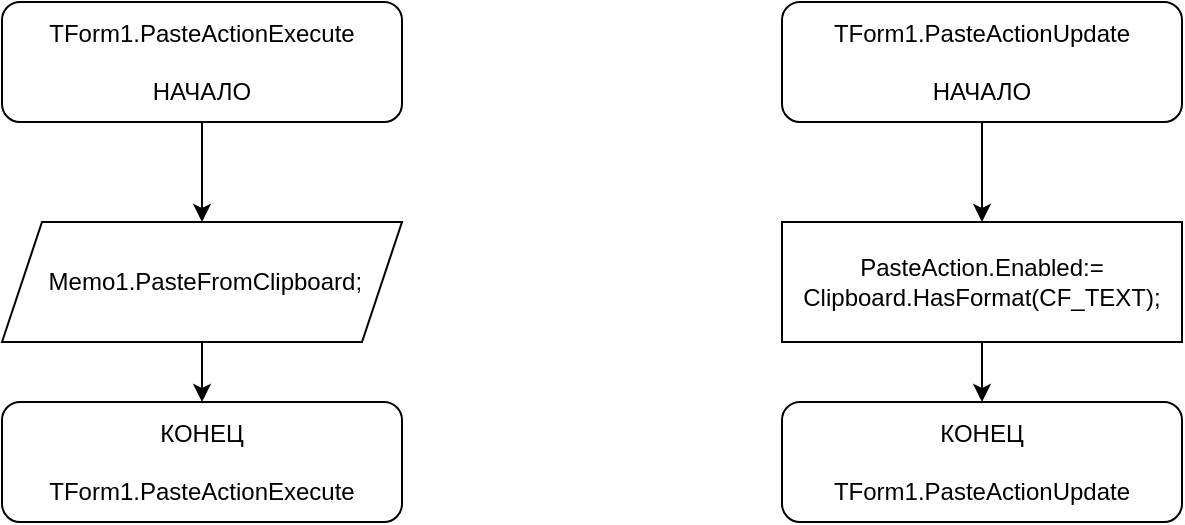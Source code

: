 <mxfile version="14.6.10" type="device"><diagram id="w1QLATkVt5Jz6ECQjSnR" name="Page-1"><mxGraphModel dx="1422" dy="705" grid="1" gridSize="10" guides="1" tooltips="1" connect="1" arrows="1" fold="1" page="1" pageScale="1" pageWidth="827" pageHeight="1169" math="0" shadow="0"><root><mxCell id="0"/><mxCell id="1" parent="0"/><mxCell id="0KySP12rUJlcw3p3tjU_-1" style="edgeStyle=orthogonalEdgeStyle;rounded=0;orthogonalLoop=1;jettySize=auto;html=1;exitX=0.5;exitY=1;exitDx=0;exitDy=0;entryX=0.5;entryY=0;entryDx=0;entryDy=0;" edge="1" parent="1" source="0KySP12rUJlcw3p3tjU_-2" target="0KySP12rUJlcw3p3tjU_-4"><mxGeometry relative="1" as="geometry"/></mxCell><mxCell id="0KySP12rUJlcw3p3tjU_-2" value="TForm1.PasteActionExecute&lt;br&gt;&lt;br&gt;НАЧАЛО" style="rounded=1;whiteSpace=wrap;html=1;" vertex="1" parent="1"><mxGeometry x="40" y="40" width="200" height="60" as="geometry"/></mxCell><mxCell id="0KySP12rUJlcw3p3tjU_-3" style="edgeStyle=orthogonalEdgeStyle;rounded=0;orthogonalLoop=1;jettySize=auto;html=1;exitX=0.5;exitY=1;exitDx=0;exitDy=0;" edge="1" parent="1" source="0KySP12rUJlcw3p3tjU_-4" target="0KySP12rUJlcw3p3tjU_-5"><mxGeometry relative="1" as="geometry"/></mxCell><mxCell id="0KySP12rUJlcw3p3tjU_-4" value="&amp;nbsp;Memo1.PasteFromClipboard;" style="shape=parallelogram;perimeter=parallelogramPerimeter;whiteSpace=wrap;html=1;fixedSize=1;" vertex="1" parent="1"><mxGeometry x="40" y="150" width="200" height="60" as="geometry"/></mxCell><mxCell id="0KySP12rUJlcw3p3tjU_-5" value="КОНЕЦ&lt;br&gt;&lt;br&gt;TForm1.PasteActionExecute" style="rounded=1;whiteSpace=wrap;html=1;" vertex="1" parent="1"><mxGeometry x="40" y="240" width="200" height="60" as="geometry"/></mxCell><mxCell id="0KySP12rUJlcw3p3tjU_-6" style="edgeStyle=orthogonalEdgeStyle;rounded=0;orthogonalLoop=1;jettySize=auto;html=1;exitX=0.5;exitY=1;exitDx=0;exitDy=0;entryX=0.5;entryY=0;entryDx=0;entryDy=0;" edge="1" parent="1" source="0KySP12rUJlcw3p3tjU_-7" target="0KySP12rUJlcw3p3tjU_-13"><mxGeometry relative="1" as="geometry"><mxPoint x="530" y="150" as="targetPoint"/></mxGeometry></mxCell><mxCell id="0KySP12rUJlcw3p3tjU_-7" value="TForm1.PasteActionUpdate&lt;br&gt;&lt;br&gt;НАЧАЛО" style="rounded=1;whiteSpace=wrap;html=1;" vertex="1" parent="1"><mxGeometry x="430" y="40" width="200" height="60" as="geometry"/></mxCell><mxCell id="0KySP12rUJlcw3p3tjU_-12" style="edgeStyle=orthogonalEdgeStyle;rounded=0;orthogonalLoop=1;jettySize=auto;html=1;exitX=0.5;exitY=1;exitDx=0;exitDy=0;" edge="1" parent="1" source="0KySP12rUJlcw3p3tjU_-13" target="0KySP12rUJlcw3p3tjU_-14"><mxGeometry relative="1" as="geometry"/></mxCell><mxCell id="0KySP12rUJlcw3p3tjU_-13" value="PasteAction.Enabled:= Clipboard.HasFormat(CF_TEXT);" style="rounded=0;whiteSpace=wrap;html=1;" vertex="1" parent="1"><mxGeometry x="430" y="150" width="200" height="60" as="geometry"/></mxCell><mxCell id="0KySP12rUJlcw3p3tjU_-14" value="КОНЕЦ&lt;br&gt;&lt;br&gt;TForm1.PasteActionUpdate" style="rounded=1;whiteSpace=wrap;html=1;" vertex="1" parent="1"><mxGeometry x="430" y="240" width="200" height="60" as="geometry"/></mxCell></root></mxGraphModel></diagram></mxfile>